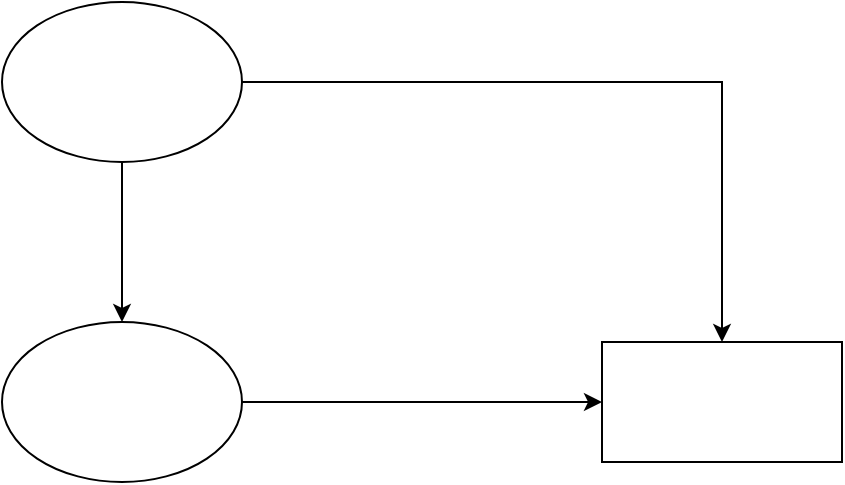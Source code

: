 <mxfile version="15.6.2" type="github">
  <diagram id="XTG9yIexvmwjZyMoxiNq" name="Page-1">
    <mxGraphModel dx="1038" dy="547" grid="1" gridSize="10" guides="1" tooltips="1" connect="1" arrows="1" fold="1" page="1" pageScale="1" pageWidth="827" pageHeight="1169" math="0" shadow="0">
      <root>
        <mxCell id="0" />
        <mxCell id="1" parent="0" />
        <mxCell id="Gp7iOYqOzbDYn91BeAae-3" style="edgeStyle=orthogonalEdgeStyle;rounded=0;orthogonalLoop=1;jettySize=auto;html=1;exitX=0.5;exitY=1;exitDx=0;exitDy=0;entryX=0.5;entryY=0;entryDx=0;entryDy=0;" edge="1" parent="1" source="Gp7iOYqOzbDYn91BeAae-1" target="Gp7iOYqOzbDYn91BeAae-2">
          <mxGeometry relative="1" as="geometry" />
        </mxCell>
        <mxCell id="Gp7iOYqOzbDYn91BeAae-6" style="edgeStyle=orthogonalEdgeStyle;rounded=0;orthogonalLoop=1;jettySize=auto;html=1;exitX=1;exitY=0.5;exitDx=0;exitDy=0;entryX=0.5;entryY=0;entryDx=0;entryDy=0;" edge="1" parent="1" source="Gp7iOYqOzbDYn91BeAae-1" target="Gp7iOYqOzbDYn91BeAae-4">
          <mxGeometry relative="1" as="geometry" />
        </mxCell>
        <mxCell id="Gp7iOYqOzbDYn91BeAae-1" value="" style="ellipse;whiteSpace=wrap;html=1;" vertex="1" parent="1">
          <mxGeometry x="150" y="210" width="120" height="80" as="geometry" />
        </mxCell>
        <mxCell id="Gp7iOYqOzbDYn91BeAae-5" style="edgeStyle=orthogonalEdgeStyle;rounded=0;orthogonalLoop=1;jettySize=auto;html=1;exitX=1;exitY=0.5;exitDx=0;exitDy=0;entryX=0;entryY=0.5;entryDx=0;entryDy=0;" edge="1" parent="1" source="Gp7iOYqOzbDYn91BeAae-2" target="Gp7iOYqOzbDYn91BeAae-4">
          <mxGeometry relative="1" as="geometry" />
        </mxCell>
        <mxCell id="Gp7iOYqOzbDYn91BeAae-2" value="" style="ellipse;whiteSpace=wrap;html=1;" vertex="1" parent="1">
          <mxGeometry x="150" y="370" width="120" height="80" as="geometry" />
        </mxCell>
        <mxCell id="Gp7iOYqOzbDYn91BeAae-4" value="" style="rounded=0;whiteSpace=wrap;html=1;" vertex="1" parent="1">
          <mxGeometry x="450" y="380" width="120" height="60" as="geometry" />
        </mxCell>
      </root>
    </mxGraphModel>
  </diagram>
</mxfile>
